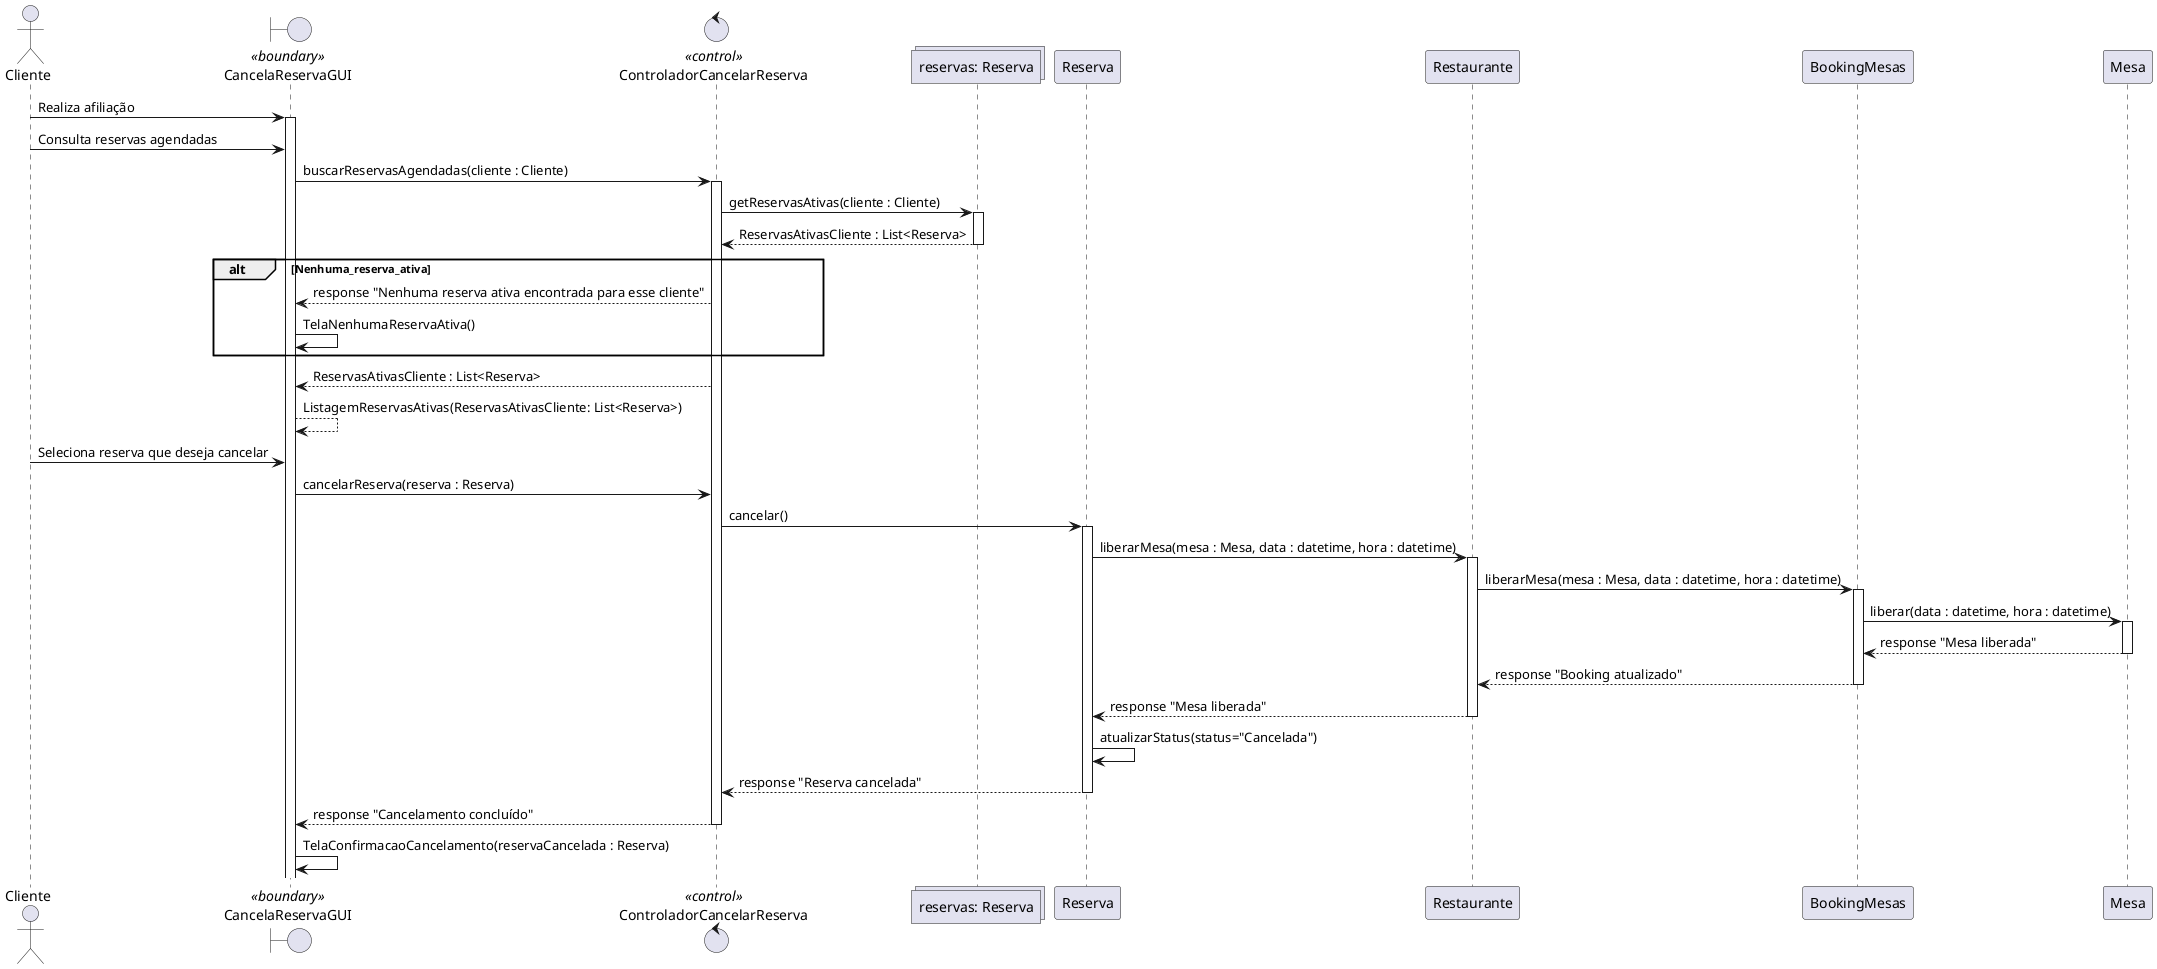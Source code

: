 @startuml
    actor Cliente as ator_cliente
    boundary CancelaReservaGUI as fronteira <<boundary>>
    control ControladorCancelarReserva as controller <<control>>
    collections "reservas: Reserva" as lista_reservas
    participant Reserva
    participant Restaurante
    participant BookingMesas as book
    participant Mesa

    ator_cliente -> fronteira : Realiza afiliação
    activate fronteira
    ator_cliente -> fronteira : Consulta reservas agendadas
    fronteira -> controller : buscarReservasAgendadas(cliente : Cliente)
    activate controller
    controller -> lista_reservas : getReservasAtivas(cliente : Cliente)
    activate lista_reservas
    lista_reservas --> controller : ReservasAtivasCliente : List<Reserva>
    deactivate lista_reservas
    alt Nenhuma_reserva_ativa
        controller --> fronteira : response "Nenhuma reserva ativa encontrada para esse cliente"
        fronteira -> fronteira : TelaNenhumaReservaAtiva()
    end
    controller --> fronteira : ReservasAtivasCliente : List<Reserva>
    fronteira --> fronteira : ListagemReservasAtivas(ReservasAtivasCliente: List<Reserva>)
    ator_cliente -> fronteira : Seleciona reserva que deseja cancelar
    fronteira -> controller : cancelarReserva(reserva : Reserva)
    controller -> Reserva : cancelar()
    activate Reserva
    Reserva -> Restaurante : liberarMesa(mesa : Mesa, data : datetime, hora : datetime)
    activate Restaurante
    Restaurante -> book : liberarMesa(mesa : Mesa, data : datetime, hora : datetime)
    activate book
    book -> Mesa : liberar(data : datetime, hora : datetime)
    activate Mesa
    Mesa --> book : response "Mesa liberada"
    deactivate Mesa
    book --> Restaurante : response "Booking atualizado"
    deactivate book
    Restaurante --> Reserva : response "Mesa liberada"
    deactivate Restaurante
    Reserva -> Reserva : atualizarStatus(status="Cancelada")
    Reserva --> controller : response "Reserva cancelada"
    deactivate Reserva
    controller --> fronteira : response "Cancelamento concluído"
    deactivate controller
    fronteira -> fronteira : TelaConfirmacaoCancelamento(reservaCancelada : Reserva)

@enduml
